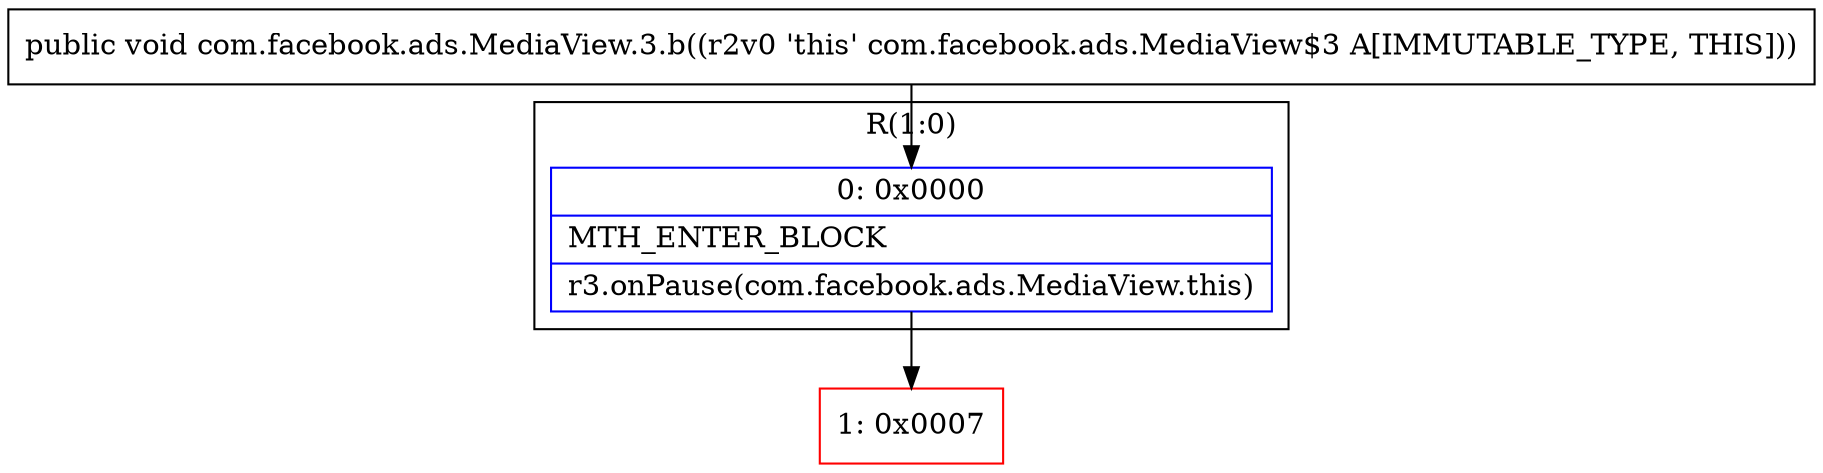 digraph "CFG forcom.facebook.ads.MediaView.3.b()V" {
subgraph cluster_Region_1048500499 {
label = "R(1:0)";
node [shape=record,color=blue];
Node_0 [shape=record,label="{0\:\ 0x0000|MTH_ENTER_BLOCK\l|r3.onPause(com.facebook.ads.MediaView.this)\l}"];
}
Node_1 [shape=record,color=red,label="{1\:\ 0x0007}"];
MethodNode[shape=record,label="{public void com.facebook.ads.MediaView.3.b((r2v0 'this' com.facebook.ads.MediaView$3 A[IMMUTABLE_TYPE, THIS])) }"];
MethodNode -> Node_0;
Node_0 -> Node_1;
}

